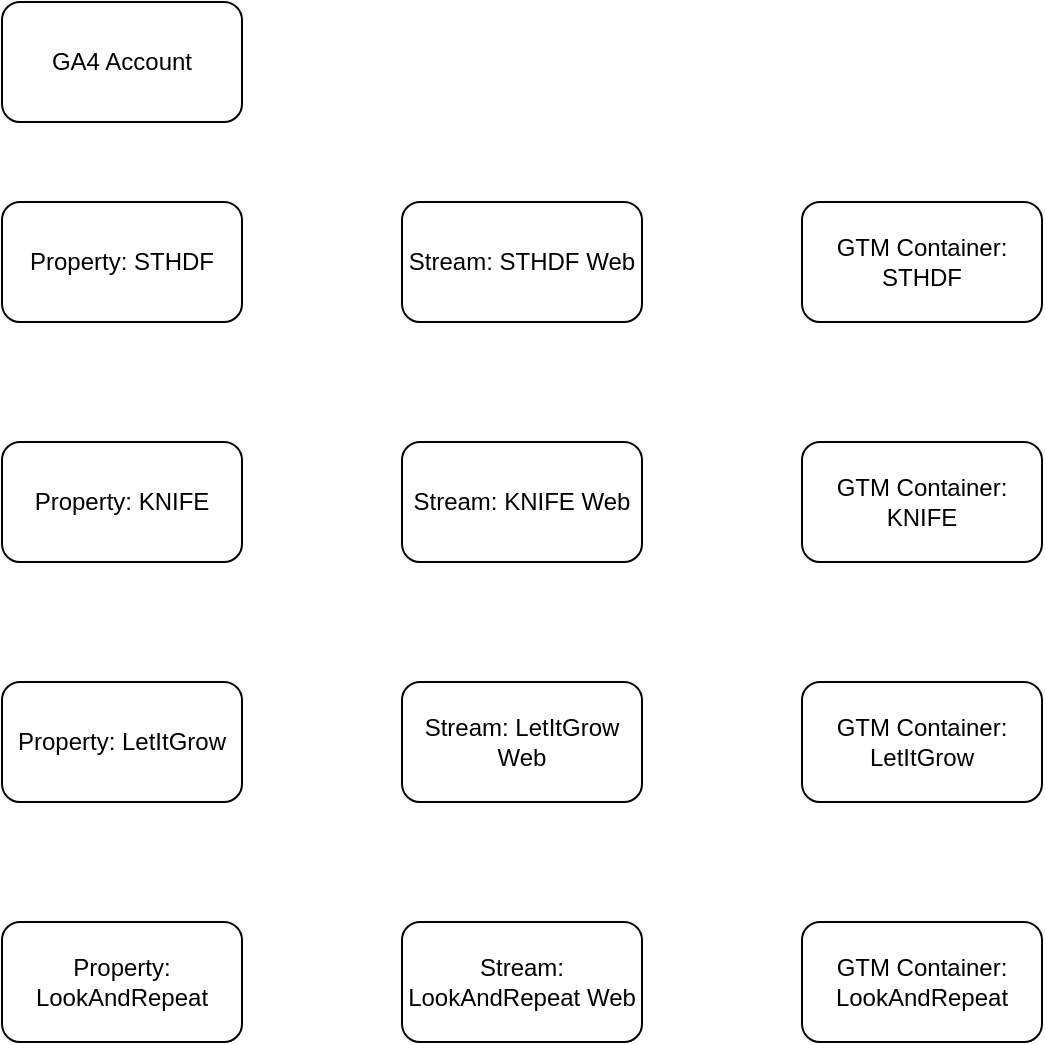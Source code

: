 <mxfile><diagram name="hierarchy"><mxGraphModel><root><mxCell id="0" /><mxCell id="1" parent="0" /><mxCell id="acc" value="GA4 Account" style="rounded=1;whiteSpace=wrap;html=1;" vertex="1" parent="1"><mxGeometry x="100" y="20" width="120" height="60" as="geometry" /></mxCell><mxCell id="p0" value="Property: STHDF" style="rounded=1;whiteSpace=wrap;html=1;" vertex="1" parent="1"><mxGeometry x="100" y="120" width="120" height="60" as="geometry" /></mxCell><mxCell id="s0" value="Stream: STHDF Web" style="rounded=1;whiteSpace=wrap;html=1;" vertex="1" parent="1"><mxGeometry x="300" y="120" width="120" height="60" as="geometry" /></mxCell><mxCell id="g0" value="GTM Container: STHDF" style="rounded=1;whiteSpace=wrap;html=1;" vertex="1" parent="1"><mxGeometry x="500" y="120" width="120" height="60" as="geometry" /></mxCell><mxCell id="p1" value="Property: KNIFE" style="rounded=1;whiteSpace=wrap;html=1;" vertex="1" parent="1"><mxGeometry x="100" y="240" width="120" height="60" as="geometry" /></mxCell><mxCell id="s1" value="Stream: KNIFE Web" style="rounded=1;whiteSpace=wrap;html=1;" vertex="1" parent="1"><mxGeometry x="300" y="240" width="120" height="60" as="geometry" /></mxCell><mxCell id="g1" value="GTM Container: KNIFE" style="rounded=1;whiteSpace=wrap;html=1;" vertex="1" parent="1"><mxGeometry x="500" y="240" width="120" height="60" as="geometry" /></mxCell><mxCell id="p2" value="Property: LetItGrow" style="rounded=1;whiteSpace=wrap;html=1;" vertex="1" parent="1"><mxGeometry x="100" y="360" width="120" height="60" as="geometry" /></mxCell><mxCell id="s2" value="Stream: LetItGrow Web" style="rounded=1;whiteSpace=wrap;html=1;" vertex="1" parent="1"><mxGeometry x="300" y="360" width="120" height="60" as="geometry" /></mxCell><mxCell id="g2" value="GTM Container: LetItGrow" style="rounded=1;whiteSpace=wrap;html=1;" vertex="1" parent="1"><mxGeometry x="500" y="360" width="120" height="60" as="geometry" /></mxCell><mxCell id="p3" value="Property: LookAndRepeat" style="rounded=1;whiteSpace=wrap;html=1;" vertex="1" parent="1"><mxGeometry x="100" y="480" width="120" height="60" as="geometry" /></mxCell><mxCell id="s3" value="Stream: LookAndRepeat Web" style="rounded=1;whiteSpace=wrap;html=1;" vertex="1" parent="1"><mxGeometry x="300" y="480" width="120" height="60" as="geometry" /></mxCell><mxCell id="g3" value="GTM Container: LookAndRepeat" style="rounded=1;whiteSpace=wrap;html=1;" vertex="1" parent="1"><mxGeometry x="500" y="480" width="120" height="60" as="geometry" /></mxCell></root></mxGraphModel></diagram></mxfile>